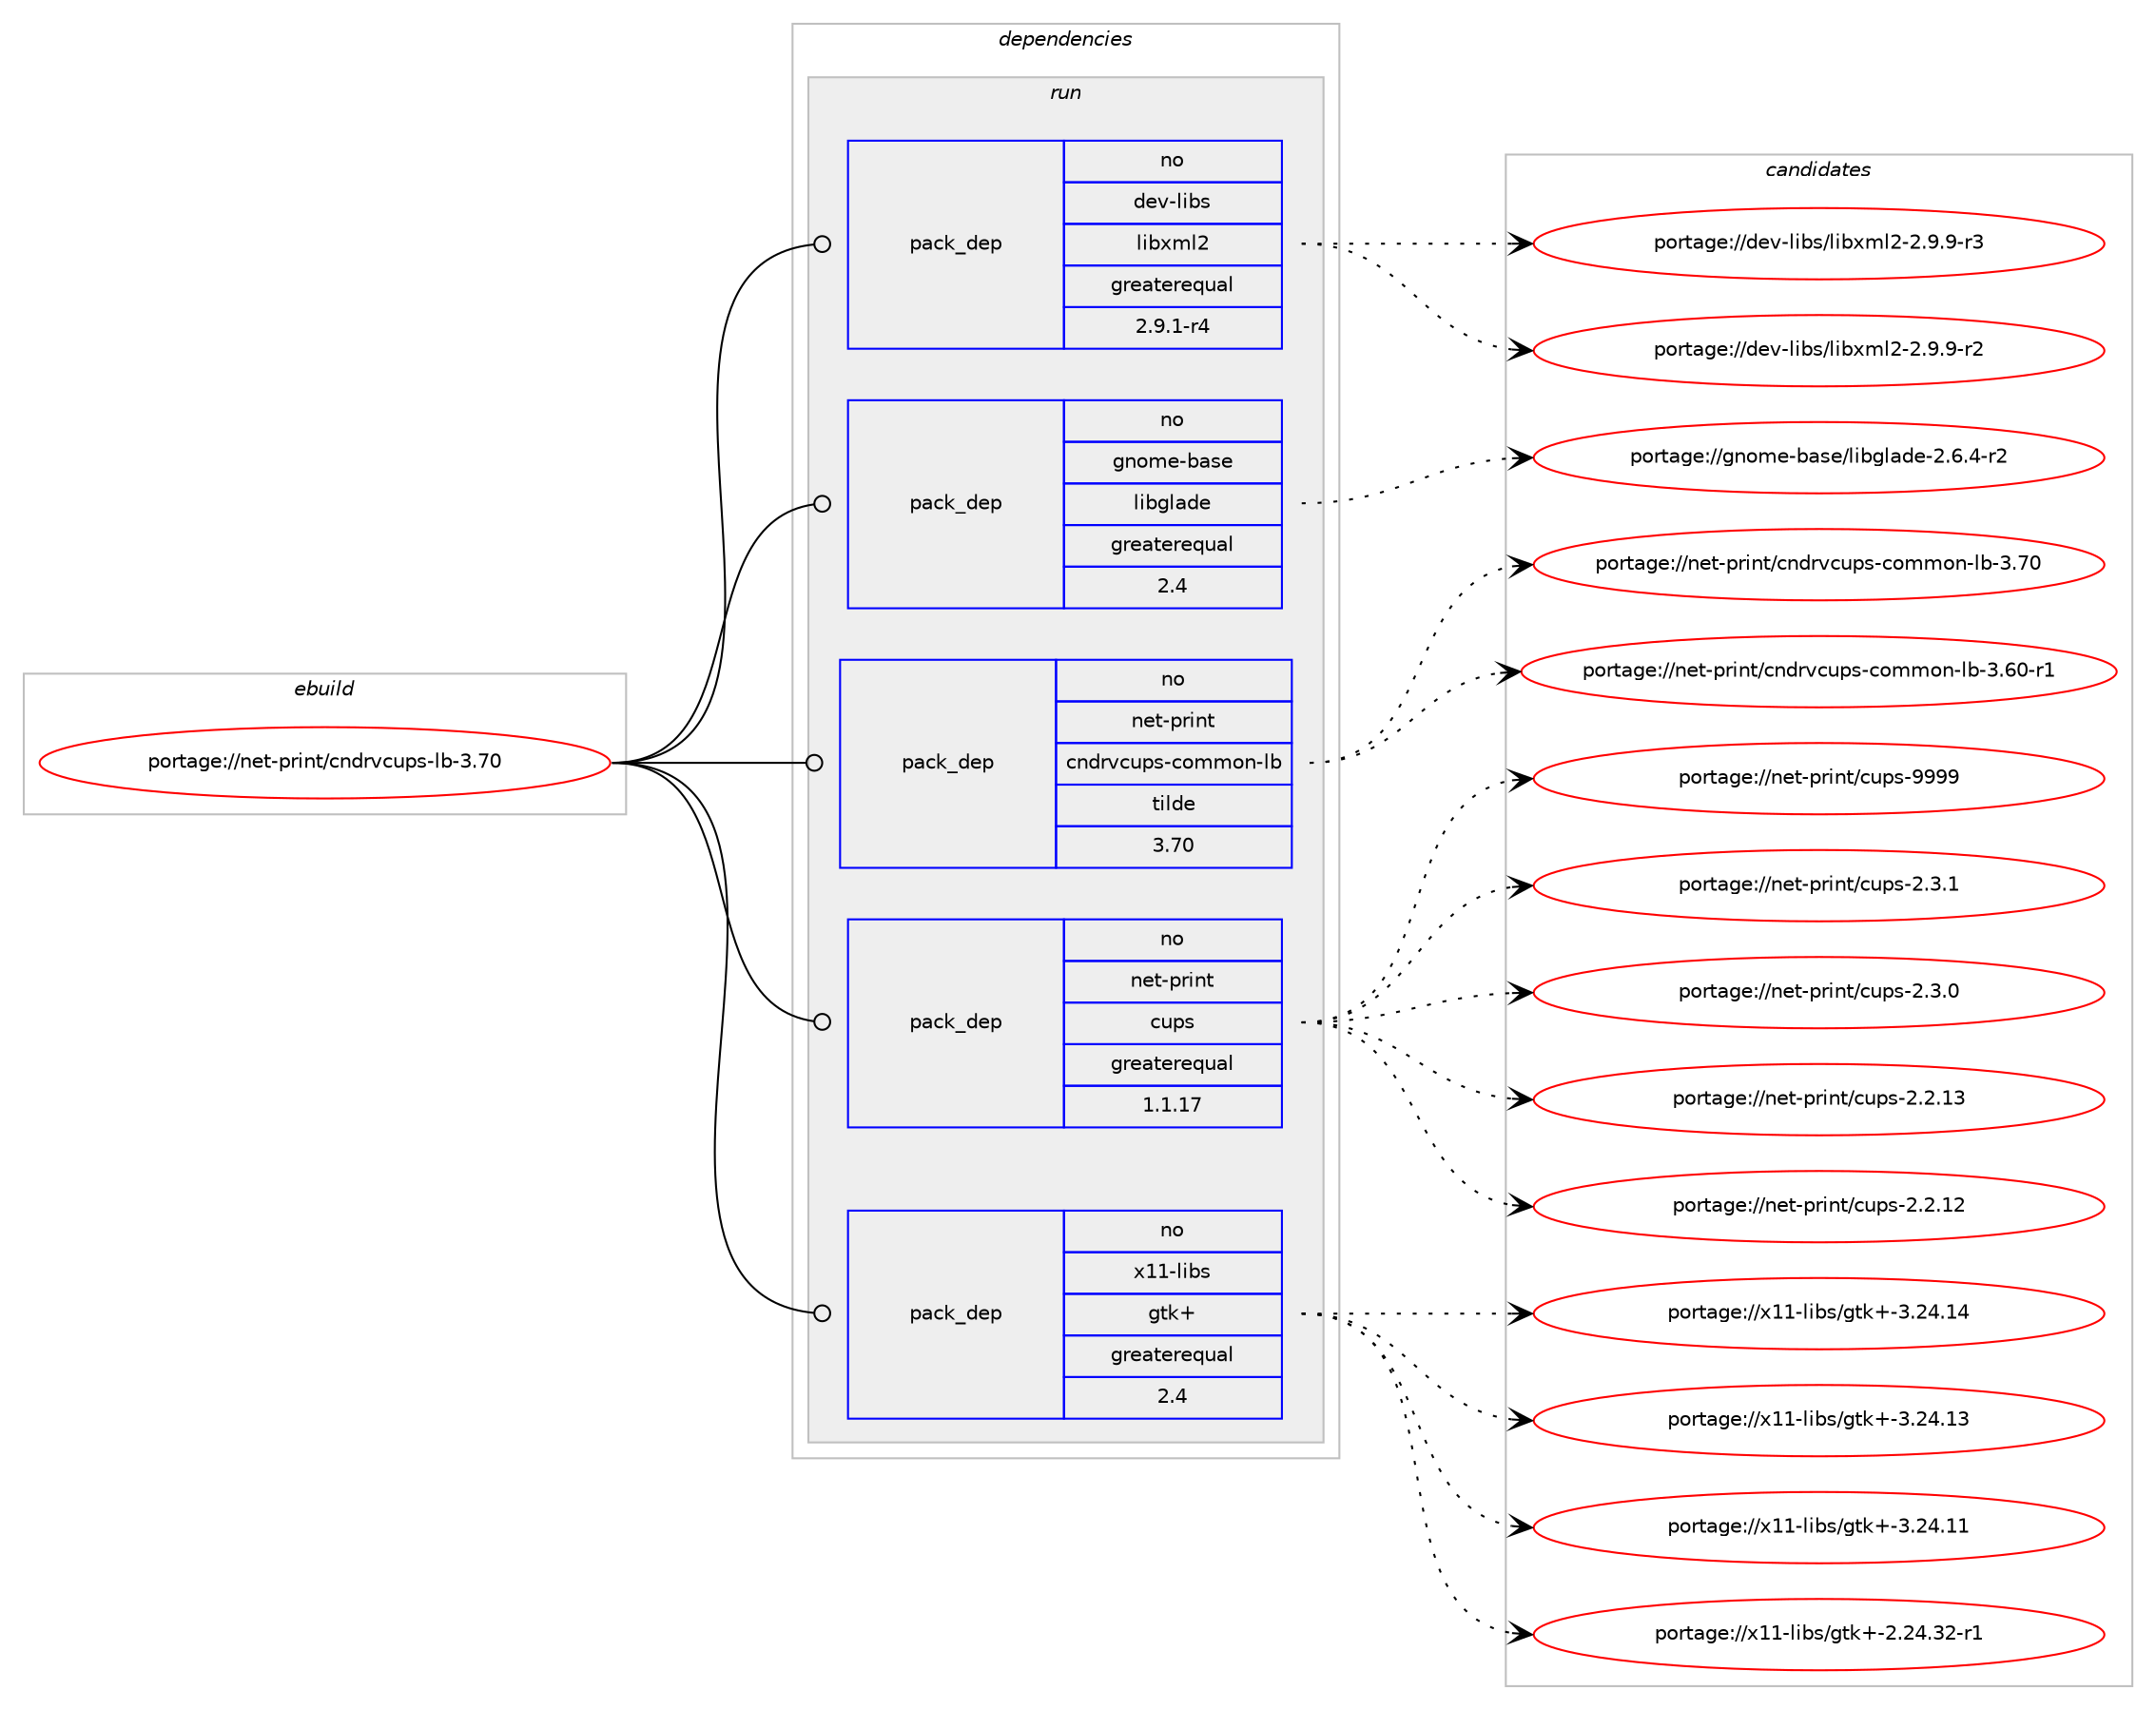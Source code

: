digraph prolog {

# *************
# Graph options
# *************

newrank=true;
concentrate=true;
compound=true;
graph [rankdir=LR,fontname=Helvetica,fontsize=10,ranksep=1.5];#, ranksep=2.5, nodesep=0.2];
edge  [arrowhead=vee];
node  [fontname=Helvetica,fontsize=10];

# **********
# The ebuild
# **********

subgraph cluster_leftcol {
color=gray;
rank=same;
label=<<i>ebuild</i>>;
id [label="portage://net-print/cndrvcups-lb-3.70", color=red, width=4, href="../net-print/cndrvcups-lb-3.70.svg"];
}

# ****************
# The dependencies
# ****************

subgraph cluster_midcol {
color=gray;
label=<<i>dependencies</i>>;
subgraph cluster_compile {
fillcolor="#eeeeee";
style=filled;
label=<<i>compile</i>>;
}
subgraph cluster_compileandrun {
fillcolor="#eeeeee";
style=filled;
label=<<i>compile and run</i>>;
}
subgraph cluster_run {
fillcolor="#eeeeee";
style=filled;
label=<<i>run</i>>;
subgraph pack60420 {
dependency78115 [label=<<TABLE BORDER="0" CELLBORDER="1" CELLSPACING="0" CELLPADDING="4" WIDTH="220"><TR><TD ROWSPAN="6" CELLPADDING="30">pack_dep</TD></TR><TR><TD WIDTH="110">no</TD></TR><TR><TD>dev-libs</TD></TR><TR><TD>libxml2</TD></TR><TR><TD>greaterequal</TD></TR><TR><TD>2.9.1-r4</TD></TR></TABLE>>, shape=none, color=blue];
}
id:e -> dependency78115:w [weight=20,style="solid",arrowhead="odot"];
subgraph pack60421 {
dependency78116 [label=<<TABLE BORDER="0" CELLBORDER="1" CELLSPACING="0" CELLPADDING="4" WIDTH="220"><TR><TD ROWSPAN="6" CELLPADDING="30">pack_dep</TD></TR><TR><TD WIDTH="110">no</TD></TR><TR><TD>gnome-base</TD></TR><TR><TD>libglade</TD></TR><TR><TD>greaterequal</TD></TR><TR><TD>2.4</TD></TR></TABLE>>, shape=none, color=blue];
}
id:e -> dependency78116:w [weight=20,style="solid",arrowhead="odot"];
subgraph pack60422 {
dependency78117 [label=<<TABLE BORDER="0" CELLBORDER="1" CELLSPACING="0" CELLPADDING="4" WIDTH="220"><TR><TD ROWSPAN="6" CELLPADDING="30">pack_dep</TD></TR><TR><TD WIDTH="110">no</TD></TR><TR><TD>net-print</TD></TR><TR><TD>cndrvcups-common-lb</TD></TR><TR><TD>tilde</TD></TR><TR><TD>3.70</TD></TR></TABLE>>, shape=none, color=blue];
}
id:e -> dependency78117:w [weight=20,style="solid",arrowhead="odot"];
subgraph pack60423 {
dependency78118 [label=<<TABLE BORDER="0" CELLBORDER="1" CELLSPACING="0" CELLPADDING="4" WIDTH="220"><TR><TD ROWSPAN="6" CELLPADDING="30">pack_dep</TD></TR><TR><TD WIDTH="110">no</TD></TR><TR><TD>net-print</TD></TR><TR><TD>cups</TD></TR><TR><TD>greaterequal</TD></TR><TR><TD>1.1.17</TD></TR></TABLE>>, shape=none, color=blue];
}
id:e -> dependency78118:w [weight=20,style="solid",arrowhead="odot"];
subgraph pack60424 {
dependency78119 [label=<<TABLE BORDER="0" CELLBORDER="1" CELLSPACING="0" CELLPADDING="4" WIDTH="220"><TR><TD ROWSPAN="6" CELLPADDING="30">pack_dep</TD></TR><TR><TD WIDTH="110">no</TD></TR><TR><TD>x11-libs</TD></TR><TR><TD>gtk+</TD></TR><TR><TD>greaterequal</TD></TR><TR><TD>2.4</TD></TR></TABLE>>, shape=none, color=blue];
}
id:e -> dependency78119:w [weight=20,style="solid",arrowhead="odot"];
}
}

# **************
# The candidates
# **************

subgraph cluster_choices {
rank=same;
color=gray;
label=<<i>candidates</i>>;

subgraph choice60420 {
color=black;
nodesep=1;
choice10010111845108105981154710810598120109108504550465746574511451 [label="portage://dev-libs/libxml2-2.9.9-r3", color=red, width=4,href="../dev-libs/libxml2-2.9.9-r3.svg"];
choice10010111845108105981154710810598120109108504550465746574511450 [label="portage://dev-libs/libxml2-2.9.9-r2", color=red, width=4,href="../dev-libs/libxml2-2.9.9-r2.svg"];
dependency78115:e -> choice10010111845108105981154710810598120109108504550465746574511451:w [style=dotted,weight="100"];
dependency78115:e -> choice10010111845108105981154710810598120109108504550465746574511450:w [style=dotted,weight="100"];
}
subgraph choice60421 {
color=black;
nodesep=1;
choice1031101111091014598971151014710810598103108971001014550465446524511450 [label="portage://gnome-base/libglade-2.6.4-r2", color=red, width=4,href="../gnome-base/libglade-2.6.4-r2.svg"];
dependency78116:e -> choice1031101111091014598971151014710810598103108971001014550465446524511450:w [style=dotted,weight="100"];
}
subgraph choice60422 {
color=black;
nodesep=1;
choice11010111645112114105110116479911010011411899117112115459911110910911111045108984551465548 [label="portage://net-print/cndrvcups-common-lb-3.70", color=red, width=4,href="../net-print/cndrvcups-common-lb-3.70.svg"];
choice110101116451121141051101164799110100114118991171121154599111109109111110451089845514654484511449 [label="portage://net-print/cndrvcups-common-lb-3.60-r1", color=red, width=4,href="../net-print/cndrvcups-common-lb-3.60-r1.svg"];
dependency78117:e -> choice11010111645112114105110116479911010011411899117112115459911110910911111045108984551465548:w [style=dotted,weight="100"];
dependency78117:e -> choice110101116451121141051101164799110100114118991171121154599111109109111110451089845514654484511449:w [style=dotted,weight="100"];
}
subgraph choice60423 {
color=black;
nodesep=1;
choice1101011164511211410511011647991171121154557575757 [label="portage://net-print/cups-9999", color=red, width=4,href="../net-print/cups-9999.svg"];
choice110101116451121141051101164799117112115455046514649 [label="portage://net-print/cups-2.3.1", color=red, width=4,href="../net-print/cups-2.3.1.svg"];
choice110101116451121141051101164799117112115455046514648 [label="portage://net-print/cups-2.3.0", color=red, width=4,href="../net-print/cups-2.3.0.svg"];
choice11010111645112114105110116479911711211545504650464951 [label="portage://net-print/cups-2.2.13", color=red, width=4,href="../net-print/cups-2.2.13.svg"];
choice11010111645112114105110116479911711211545504650464950 [label="portage://net-print/cups-2.2.12", color=red, width=4,href="../net-print/cups-2.2.12.svg"];
dependency78118:e -> choice1101011164511211410511011647991171121154557575757:w [style=dotted,weight="100"];
dependency78118:e -> choice110101116451121141051101164799117112115455046514649:w [style=dotted,weight="100"];
dependency78118:e -> choice110101116451121141051101164799117112115455046514648:w [style=dotted,weight="100"];
dependency78118:e -> choice11010111645112114105110116479911711211545504650464951:w [style=dotted,weight="100"];
dependency78118:e -> choice11010111645112114105110116479911711211545504650464950:w [style=dotted,weight="100"];
}
subgraph choice60424 {
color=black;
nodesep=1;
choice1204949451081059811547103116107434551465052464952 [label="portage://x11-libs/gtk+-3.24.14", color=red, width=4,href="../x11-libs/gtk+-3.24.14.svg"];
choice1204949451081059811547103116107434551465052464951 [label="portage://x11-libs/gtk+-3.24.13", color=red, width=4,href="../x11-libs/gtk+-3.24.13.svg"];
choice1204949451081059811547103116107434551465052464949 [label="portage://x11-libs/gtk+-3.24.11", color=red, width=4,href="../x11-libs/gtk+-3.24.11.svg"];
choice12049494510810598115471031161074345504650524651504511449 [label="portage://x11-libs/gtk+-2.24.32-r1", color=red, width=4,href="../x11-libs/gtk+-2.24.32-r1.svg"];
dependency78119:e -> choice1204949451081059811547103116107434551465052464952:w [style=dotted,weight="100"];
dependency78119:e -> choice1204949451081059811547103116107434551465052464951:w [style=dotted,weight="100"];
dependency78119:e -> choice1204949451081059811547103116107434551465052464949:w [style=dotted,weight="100"];
dependency78119:e -> choice12049494510810598115471031161074345504650524651504511449:w [style=dotted,weight="100"];
}
}

}
